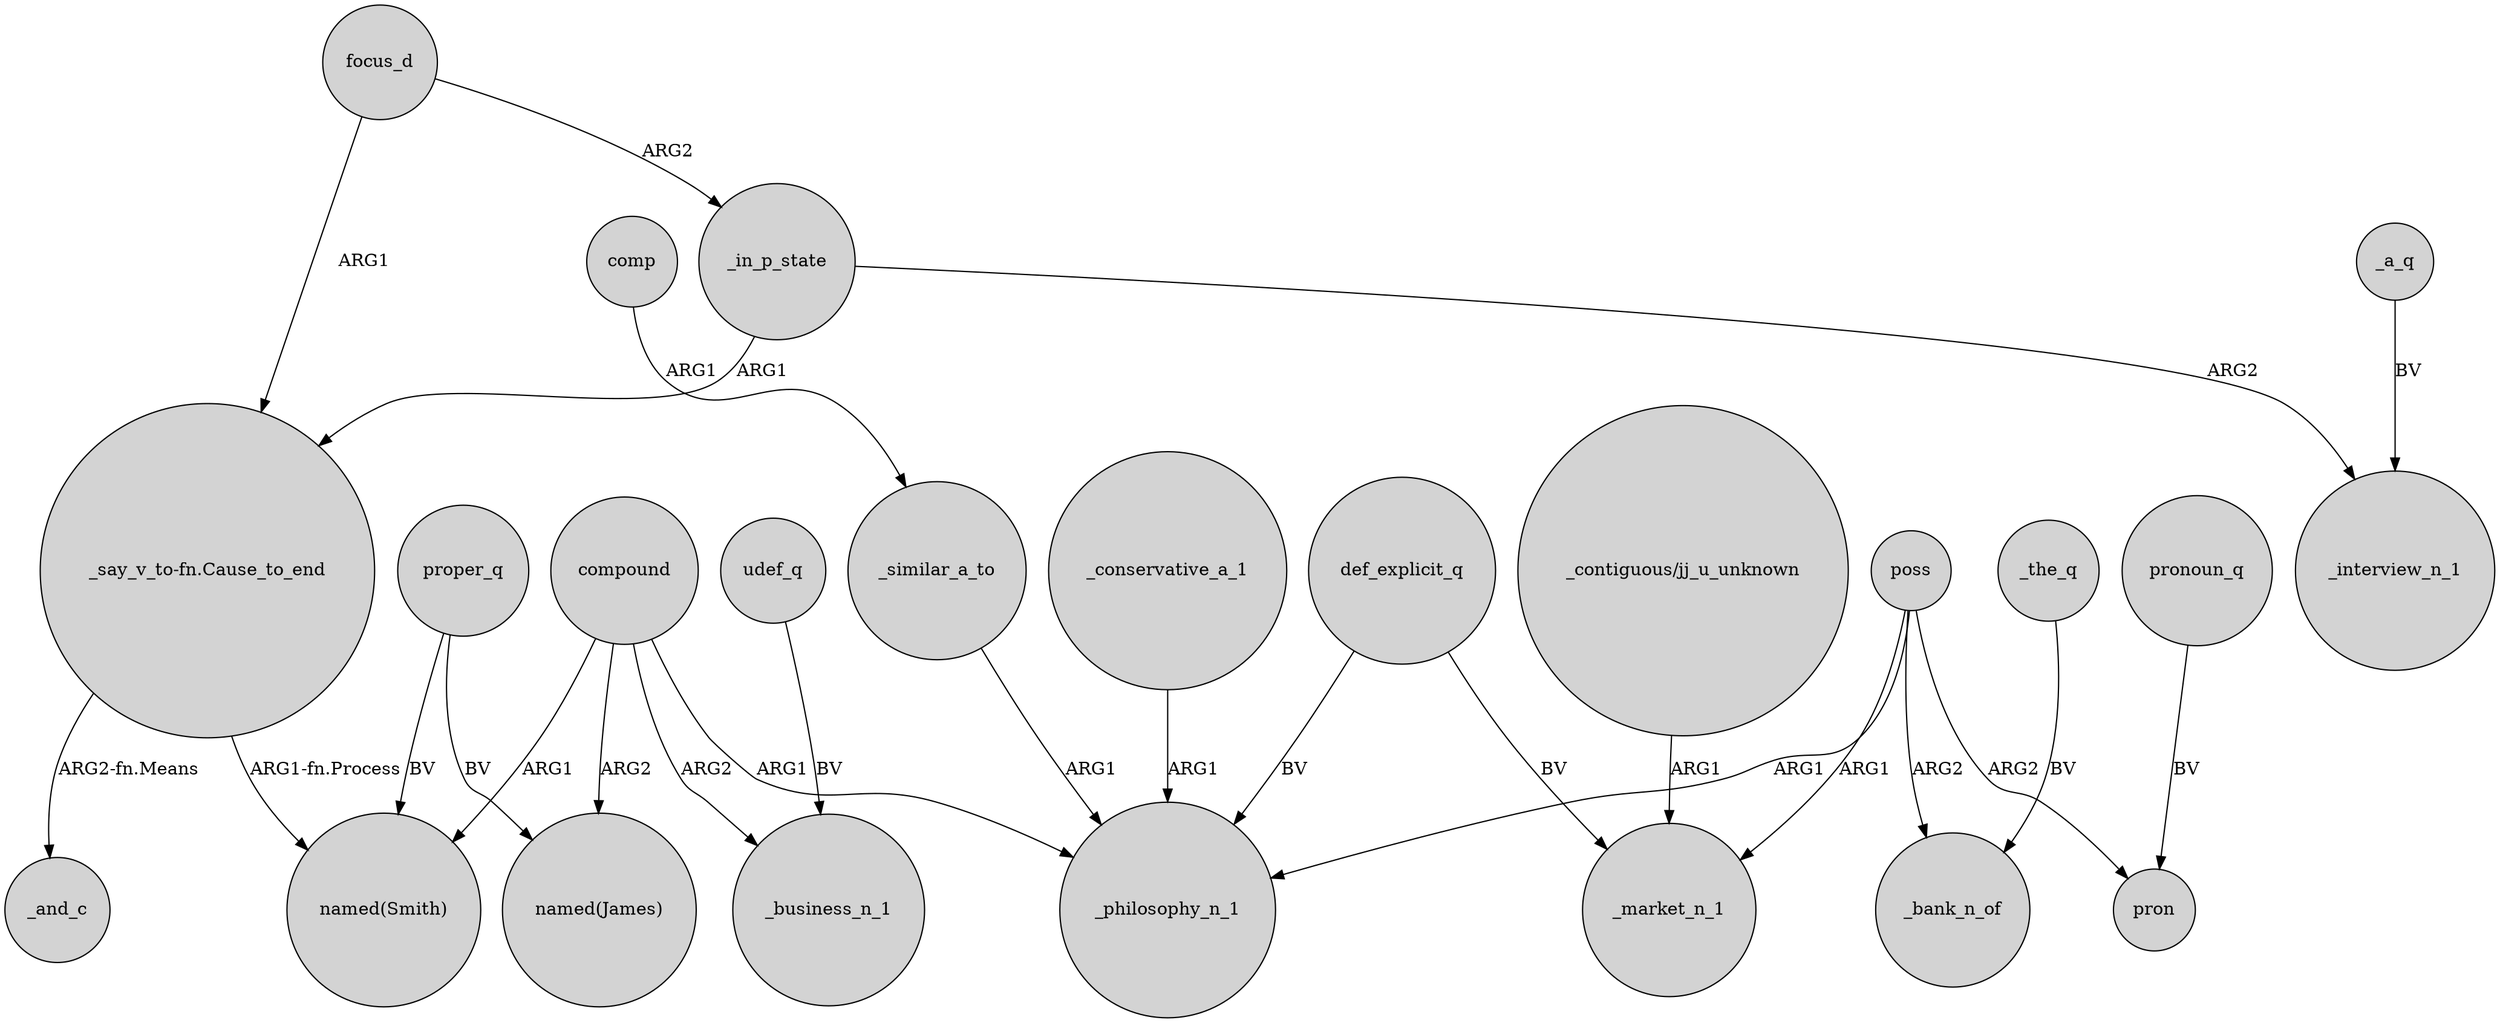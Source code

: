 digraph {
	node [shape=circle style=filled]
	focus_d -> _in_p_state [label=ARG2]
	_similar_a_to -> _philosophy_n_1 [label=ARG1]
	proper_q -> "named(James)" [label=BV]
	"_say_v_to-fn.Cause_to_end" -> _and_c [label="ARG2-fn.Means"]
	_the_q -> _bank_n_of [label=BV]
	proper_q -> "named(Smith)" [label=BV]
	_in_p_state -> _interview_n_1 [label=ARG2]
	_conservative_a_1 -> _philosophy_n_1 [label=ARG1]
	focus_d -> "_say_v_to-fn.Cause_to_end" [label=ARG1]
	poss -> _philosophy_n_1 [label=ARG1]
	udef_q -> _business_n_1 [label=BV]
	compound -> "named(Smith)" [label=ARG1]
	_in_p_state -> "_say_v_to-fn.Cause_to_end" [label=ARG1]
	poss -> _market_n_1 [label=ARG1]
	comp -> _similar_a_to [label=ARG1]
	pronoun_q -> pron [label=BV]
	poss -> pron [label=ARG2]
	compound -> _philosophy_n_1 [label=ARG1]
	poss -> _bank_n_of [label=ARG2]
	def_explicit_q -> _market_n_1 [label=BV]
	"_contiguous/jj_u_unknown" -> _market_n_1 [label=ARG1]
	_a_q -> _interview_n_1 [label=BV]
	compound -> _business_n_1 [label=ARG2]
	"_say_v_to-fn.Cause_to_end" -> "named(Smith)" [label="ARG1-fn.Process"]
	compound -> "named(James)" [label=ARG2]
	def_explicit_q -> _philosophy_n_1 [label=BV]
}
